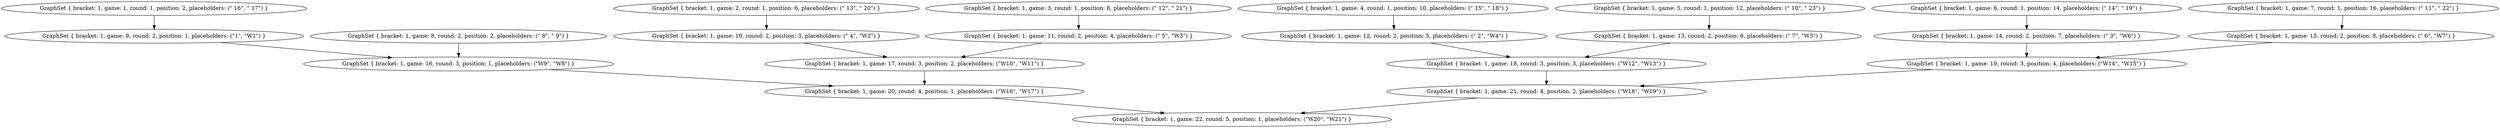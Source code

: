 digraph {
    1 [ label = "GraphSet { bracket: 1, game: 1, round: 1, position: 2, placeholders: (\" 16\", \" 17\") }" ]
    5 [ label = "GraphSet { bracket: 1, game: 2, round: 1, position: 6, placeholders: (\" 13\", \" 20\") }" ]
    7 [ label = "GraphSet { bracket: 1, game: 3, round: 1, position: 8, placeholders: (\" 12\", \" 21\") }" ]
    9 [ label = "GraphSet { bracket: 1, game: 4, round: 1, position: 10, placeholders: (\" 15\", \" 18\") }" ]
    11 [ label = "GraphSet { bracket: 1, game: 5, round: 1, position: 12, placeholders: (\" 10\", \" 23\") }" ]
    13 [ label = "GraphSet { bracket: 1, game: 6, round: 1, position: 14, placeholders: (\" 14\", \" 19\") }" ]
    15 [ label = "GraphSet { bracket: 1, game: 7, round: 1, position: 16, placeholders: (\" 11\", \" 22\") }" ]
    16 [ label = "GraphSet { bracket: 1, game: 9, round: 2, position: 1, placeholders: (\"1\", \"W1\") }" ]
    17 [ label = "GraphSet { bracket: 1, game: 8, round: 2, position: 2, placeholders: (\" 8\", \" 9\") }" ]
    18 [ label = "GraphSet { bracket: 1, game: 10, round: 2, position: 3, placeholders: (\" 4\", \"W2\") }" ]
    19 [ label = "GraphSet { bracket: 1, game: 11, round: 2, position: 4, placeholders: (\" 5\", \"W3\") }" ]
    20 [ label = "GraphSet { bracket: 1, game: 12, round: 2, position: 5, placeholders: (\" 2\", \"W4\") }" ]
    21 [ label = "GraphSet { bracket: 1, game: 13, round: 2, position: 6, placeholders: (\" 7\", \"W5\") }" ]
    22 [ label = "GraphSet { bracket: 1, game: 14, round: 2, position: 7, placeholders: (\" 3\", \"W6\") }" ]
    23 [ label = "GraphSet { bracket: 1, game: 15, round: 2, position: 8, placeholders: (\" 6\", \"W7\") }" ]
    24 [ label = "GraphSet { bracket: 1, game: 16, round: 3, position: 1, placeholders: (\"W9\", \"W8\") }" ]
    25 [ label = "GraphSet { bracket: 1, game: 17, round: 3, position: 2, placeholders: (\"W10\", \"W11\") }" ]
    26 [ label = "GraphSet { bracket: 1, game: 18, round: 3, position: 3, placeholders: (\"W12\", \"W13\") }" ]
    27 [ label = "GraphSet { bracket: 1, game: 19, round: 3, position: 4, placeholders: (\"W14\", \"W15\") }" ]
    28 [ label = "GraphSet { bracket: 1, game: 20, round: 4, position: 1, placeholders: (\"W16\", \"W17\") }" ]
    29 [ label = "GraphSet { bracket: 1, game: 21, round: 4, position: 2, placeholders: (\"W18\", \"W19\") }" ]
    30 [ label = "GraphSet { bracket: 1, game: 22, round: 5, position: 1, placeholders: (\"W20\", \"W21\") }" ]
    1 -> 16 [ ]
    5 -> 18 [ ]
    7 -> 19 [ ]
    9 -> 20 [ ]
    11 -> 21 [ ]
    13 -> 22 [ ]
    15 -> 23 [ ]
    16 -> 24 [ ]
    17 -> 24 [ ]
    18 -> 25 [ ]
    19 -> 25 [ ]
    20 -> 26 [ ]
    21 -> 26 [ ]
    22 -> 27 [ ]
    23 -> 27 [ ]
    24 -> 28 [ ]
    25 -> 28 [ ]
    26 -> 29 [ ]
    27 -> 29 [ ]
    28 -> 30 [ ]
    29 -> 30 [ ]
}
